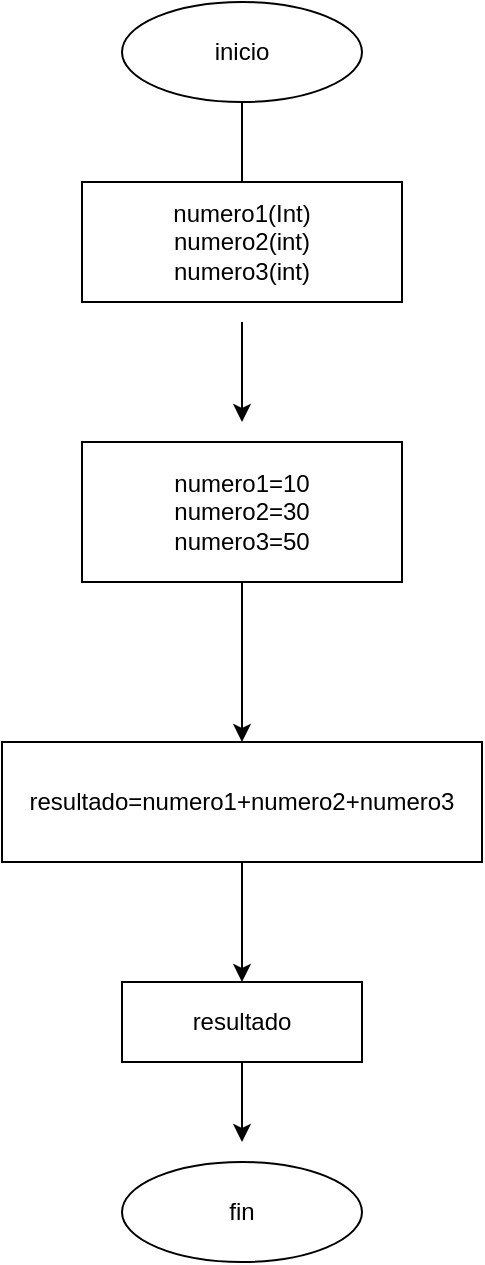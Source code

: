 <mxfile version="21.3.3" type="device">
  <diagram name="Página-1" id="KkONQo6NnxPQ0nAa9JoK">
    <mxGraphModel dx="1434" dy="764" grid="1" gridSize="10" guides="1" tooltips="1" connect="1" arrows="1" fold="1" page="1" pageScale="1" pageWidth="827" pageHeight="1169" math="0" shadow="0">
      <root>
        <mxCell id="0" />
        <mxCell id="1" parent="0" />
        <mxCell id="iI6p7e7im1woeCbnzpOE-1" value="inicio" style="ellipse;whiteSpace=wrap;html=1;" vertex="1" parent="1">
          <mxGeometry x="340" y="110" width="120" height="50" as="geometry" />
        </mxCell>
        <mxCell id="iI6p7e7im1woeCbnzpOE-5" value="" style="endArrow=none;html=1;rounded=0;" edge="1" parent="1" source="iI6p7e7im1woeCbnzpOE-1" target="iI6p7e7im1woeCbnzpOE-6">
          <mxGeometry width="50" height="50" relative="1" as="geometry">
            <mxPoint x="400" y="210" as="sourcePoint" />
            <mxPoint x="400" y="200" as="targetPoint" />
          </mxGeometry>
        </mxCell>
        <mxCell id="iI6p7e7im1woeCbnzpOE-6" value="numero1(Int)&lt;br&gt;numero2(int)&lt;br&gt;numero3(int)" style="rounded=0;whiteSpace=wrap;html=1;" vertex="1" parent="1">
          <mxGeometry x="320" y="200" width="160" height="60" as="geometry" />
        </mxCell>
        <mxCell id="iI6p7e7im1woeCbnzpOE-7" value="" style="endArrow=classic;html=1;rounded=0;" edge="1" parent="1">
          <mxGeometry width="50" height="50" relative="1" as="geometry">
            <mxPoint x="400" y="270" as="sourcePoint" />
            <mxPoint x="400" y="320" as="targetPoint" />
          </mxGeometry>
        </mxCell>
        <mxCell id="iI6p7e7im1woeCbnzpOE-8" value="numero1=10&lt;br&gt;numero2=30&lt;br&gt;numero3=50" style="rounded=0;whiteSpace=wrap;html=1;" vertex="1" parent="1">
          <mxGeometry x="320" y="330" width="160" height="70" as="geometry" />
        </mxCell>
        <mxCell id="iI6p7e7im1woeCbnzpOE-9" value="" style="endArrow=classic;html=1;rounded=0;exitX=0.5;exitY=1;exitDx=0;exitDy=0;" edge="1" parent="1" source="iI6p7e7im1woeCbnzpOE-8">
          <mxGeometry width="50" height="50" relative="1" as="geometry">
            <mxPoint x="380" y="460" as="sourcePoint" />
            <mxPoint x="400" y="480" as="targetPoint" />
          </mxGeometry>
        </mxCell>
        <mxCell id="iI6p7e7im1woeCbnzpOE-10" value="resultado=numero1+numero2+numero3" style="rounded=0;whiteSpace=wrap;html=1;" vertex="1" parent="1">
          <mxGeometry x="280" y="480" width="240" height="60" as="geometry" />
        </mxCell>
        <mxCell id="iI6p7e7im1woeCbnzpOE-12" value="" style="endArrow=classic;html=1;rounded=0;exitX=0.5;exitY=1;exitDx=0;exitDy=0;" edge="1" parent="1" source="iI6p7e7im1woeCbnzpOE-10">
          <mxGeometry width="50" height="50" relative="1" as="geometry">
            <mxPoint x="370" y="610" as="sourcePoint" />
            <mxPoint x="400" y="600" as="targetPoint" />
          </mxGeometry>
        </mxCell>
        <mxCell id="iI6p7e7im1woeCbnzpOE-13" value="resultado" style="rounded=0;whiteSpace=wrap;html=1;" vertex="1" parent="1">
          <mxGeometry x="340" y="600" width="120" height="40" as="geometry" />
        </mxCell>
        <mxCell id="iI6p7e7im1woeCbnzpOE-15" value="" style="endArrow=classic;html=1;rounded=0;exitX=0.5;exitY=1;exitDx=0;exitDy=0;" edge="1" parent="1" source="iI6p7e7im1woeCbnzpOE-13">
          <mxGeometry width="50" height="50" relative="1" as="geometry">
            <mxPoint x="380" y="710" as="sourcePoint" />
            <mxPoint x="400" y="680" as="targetPoint" />
          </mxGeometry>
        </mxCell>
        <mxCell id="iI6p7e7im1woeCbnzpOE-16" value="fin" style="ellipse;whiteSpace=wrap;html=1;" vertex="1" parent="1">
          <mxGeometry x="340" y="690" width="120" height="50" as="geometry" />
        </mxCell>
      </root>
    </mxGraphModel>
  </diagram>
</mxfile>
